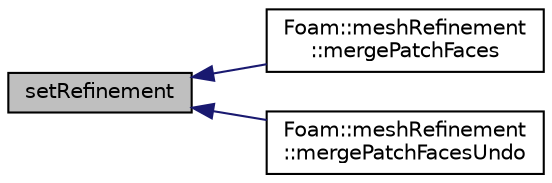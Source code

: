 digraph "setRefinement"
{
  bgcolor="transparent";
  edge [fontname="Helvetica",fontsize="10",labelfontname="Helvetica",labelfontsize="10"];
  node [fontname="Helvetica",fontsize="10",shape=record];
  rankdir="LR";
  Node1 [label="setRefinement",height=0.2,width=0.4,color="black", fillcolor="grey75", style="filled" fontcolor="black"];
  Node1 -> Node2 [dir="back",color="midnightblue",fontsize="10",style="solid",fontname="Helvetica"];
  Node2 [label="Foam::meshRefinement\l::mergePatchFaces",height=0.2,width=0.4,color="black",URL="$classFoam_1_1meshRefinement.html#a8a78f1f33f714c4c8ccc1f77423ec0a3",tooltip="Merge coplanar faces if sets are of size mergeSize. "];
  Node1 -> Node3 [dir="back",color="midnightblue",fontsize="10",style="solid",fontname="Helvetica"];
  Node3 [label="Foam::meshRefinement\l::mergePatchFacesUndo",height=0.2,width=0.4,color="black",URL="$classFoam_1_1meshRefinement.html#ad8250b1fa9c2e0cc9f75bd08c017d11a",tooltip="Merge coplanar faces. preserveFaces is != -1 for faces. "];
}
